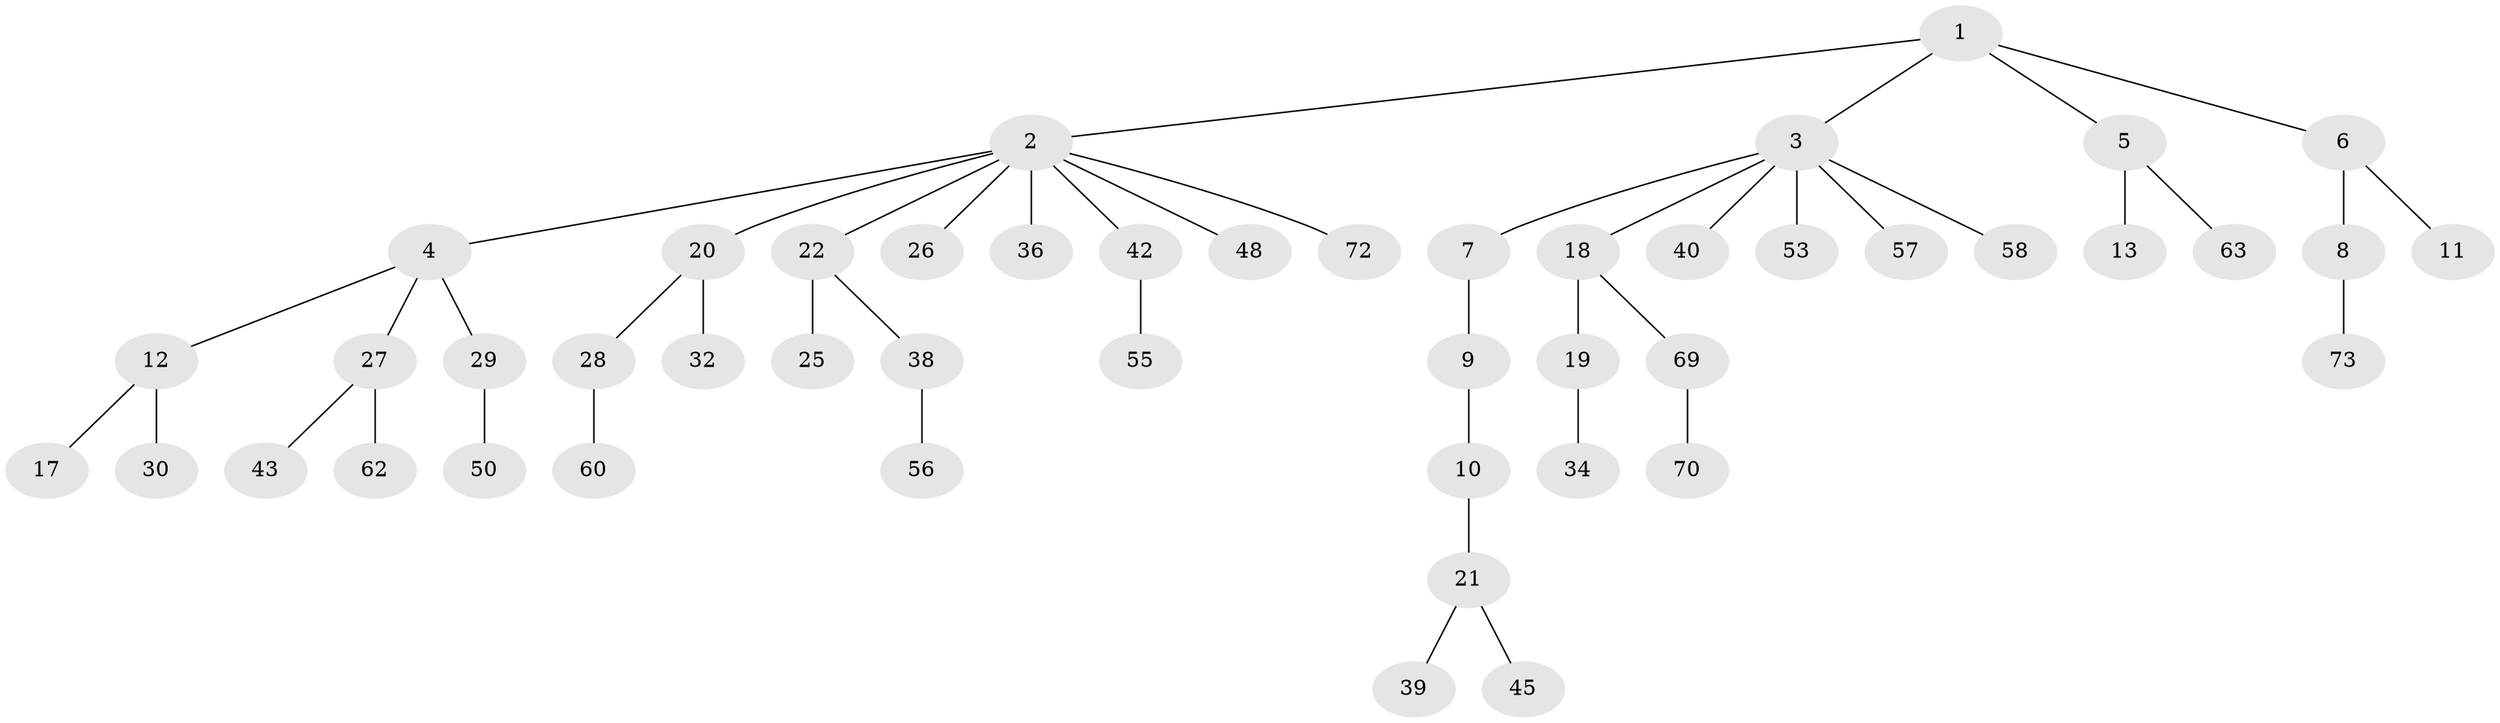 // Generated by graph-tools (version 1.1) at 2025/24/03/03/25 07:24:08]
// undirected, 48 vertices, 47 edges
graph export_dot {
graph [start="1"]
  node [color=gray90,style=filled];
  1 [super="+49"];
  2 [super="+15"];
  3 [super="+14"];
  4 [super="+51"];
  5 [super="+16"];
  6 [super="+46"];
  7;
  8 [super="+35"];
  9 [super="+31"];
  10;
  11 [super="+75"];
  12 [super="+23"];
  13;
  17 [super="+66"];
  18;
  19 [super="+24"];
  20 [super="+33"];
  21 [super="+41"];
  22 [super="+65"];
  25;
  26;
  27 [super="+47"];
  28 [super="+59"];
  29;
  30 [super="+37"];
  32 [super="+44"];
  34 [super="+54"];
  36;
  38 [super="+64"];
  39 [super="+68"];
  40;
  42 [super="+61"];
  43;
  45;
  48 [super="+52"];
  50 [super="+74"];
  53;
  55;
  56;
  57;
  58;
  60;
  62 [super="+67"];
  63;
  69 [super="+71"];
  70;
  72;
  73;
  1 -- 2;
  1 -- 3;
  1 -- 5;
  1 -- 6;
  2 -- 4;
  2 -- 20;
  2 -- 36;
  2 -- 48;
  2 -- 26;
  2 -- 22;
  2 -- 72;
  2 -- 42;
  3 -- 7;
  3 -- 40;
  3 -- 57;
  3 -- 58;
  3 -- 18;
  3 -- 53;
  4 -- 12;
  4 -- 27;
  4 -- 29;
  5 -- 13;
  5 -- 63;
  6 -- 8;
  6 -- 11;
  7 -- 9;
  8 -- 73;
  9 -- 10;
  10 -- 21;
  12 -- 17;
  12 -- 30;
  18 -- 19;
  18 -- 69;
  19 -- 34;
  20 -- 28;
  20 -- 32;
  21 -- 39;
  21 -- 45;
  22 -- 25;
  22 -- 38;
  27 -- 43;
  27 -- 62;
  28 -- 60;
  29 -- 50;
  38 -- 56;
  42 -- 55;
  69 -- 70;
}
